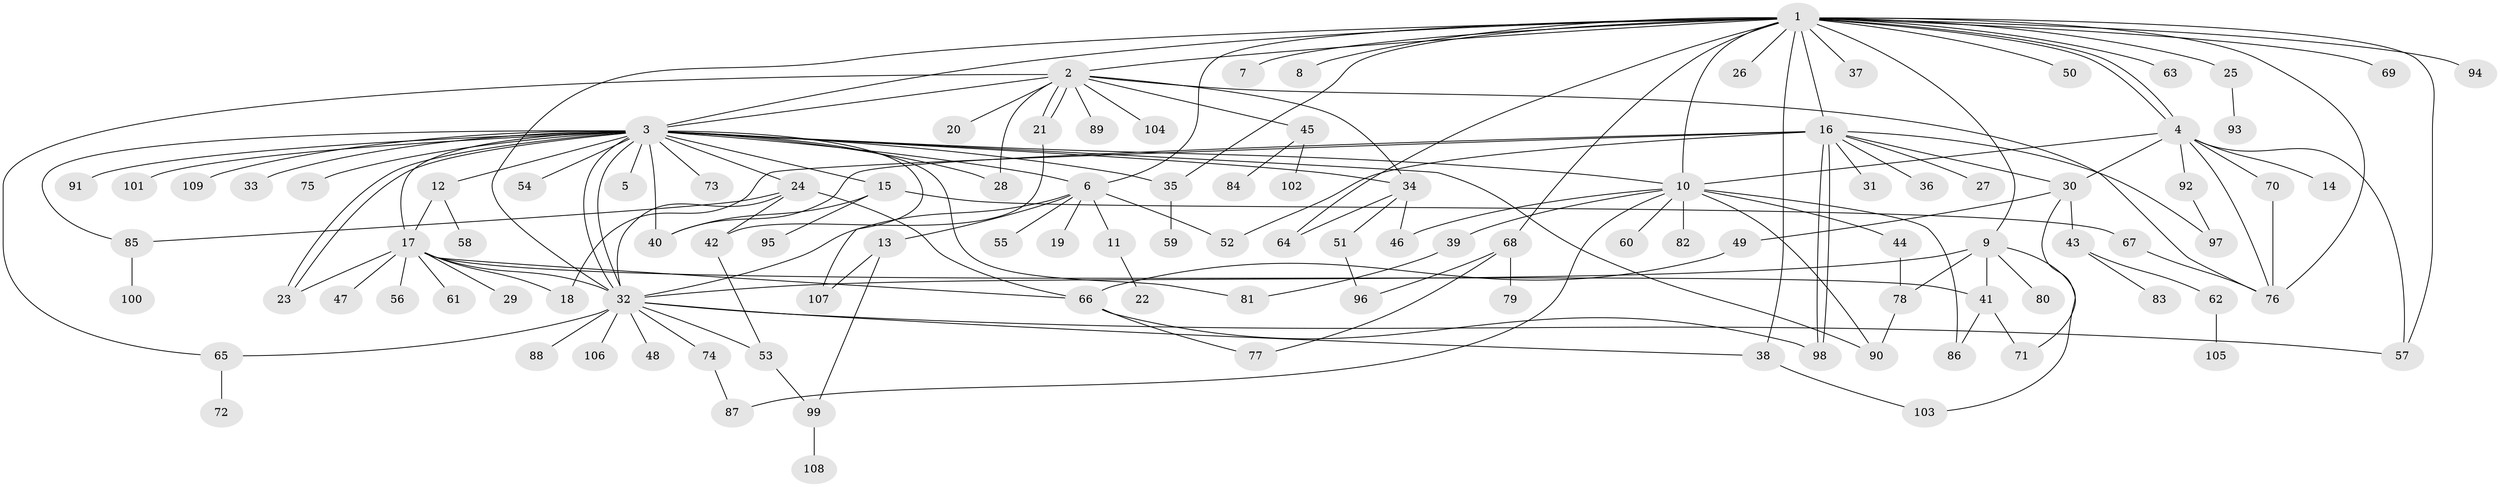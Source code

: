 // coarse degree distribution, {23: 0.011904761904761904, 11: 0.023809523809523808, 25: 0.011904761904761904, 10: 0.023809523809523808, 1: 0.47619047619047616, 8: 0.023809523809523808, 3: 0.047619047619047616, 9: 0.011904761904761904, 2: 0.2857142857142857, 4: 0.047619047619047616, 15: 0.011904761904761904, 5: 0.023809523809523808}
// Generated by graph-tools (version 1.1) at 2025/51/02/27/25 19:51:57]
// undirected, 109 vertices, 162 edges
graph export_dot {
graph [start="1"]
  node [color=gray90,style=filled];
  1;
  2;
  3;
  4;
  5;
  6;
  7;
  8;
  9;
  10;
  11;
  12;
  13;
  14;
  15;
  16;
  17;
  18;
  19;
  20;
  21;
  22;
  23;
  24;
  25;
  26;
  27;
  28;
  29;
  30;
  31;
  32;
  33;
  34;
  35;
  36;
  37;
  38;
  39;
  40;
  41;
  42;
  43;
  44;
  45;
  46;
  47;
  48;
  49;
  50;
  51;
  52;
  53;
  54;
  55;
  56;
  57;
  58;
  59;
  60;
  61;
  62;
  63;
  64;
  65;
  66;
  67;
  68;
  69;
  70;
  71;
  72;
  73;
  74;
  75;
  76;
  77;
  78;
  79;
  80;
  81;
  82;
  83;
  84;
  85;
  86;
  87;
  88;
  89;
  90;
  91;
  92;
  93;
  94;
  95;
  96;
  97;
  98;
  99;
  100;
  101;
  102;
  103;
  104;
  105;
  106;
  107;
  108;
  109;
  1 -- 2;
  1 -- 3;
  1 -- 4;
  1 -- 4;
  1 -- 6;
  1 -- 7;
  1 -- 8;
  1 -- 9;
  1 -- 10;
  1 -- 16;
  1 -- 25;
  1 -- 26;
  1 -- 32;
  1 -- 35;
  1 -- 37;
  1 -- 38;
  1 -- 50;
  1 -- 57;
  1 -- 63;
  1 -- 64;
  1 -- 68;
  1 -- 69;
  1 -- 76;
  1 -- 94;
  2 -- 3;
  2 -- 20;
  2 -- 21;
  2 -- 21;
  2 -- 28;
  2 -- 34;
  2 -- 45;
  2 -- 65;
  2 -- 76;
  2 -- 89;
  2 -- 104;
  3 -- 5;
  3 -- 6;
  3 -- 10;
  3 -- 12;
  3 -- 15;
  3 -- 17;
  3 -- 23;
  3 -- 23;
  3 -- 24;
  3 -- 28;
  3 -- 32;
  3 -- 32;
  3 -- 33;
  3 -- 34;
  3 -- 35;
  3 -- 40;
  3 -- 54;
  3 -- 73;
  3 -- 75;
  3 -- 81;
  3 -- 85;
  3 -- 90;
  3 -- 91;
  3 -- 101;
  3 -- 107;
  3 -- 109;
  4 -- 10;
  4 -- 14;
  4 -- 30;
  4 -- 57;
  4 -- 70;
  4 -- 76;
  4 -- 92;
  6 -- 11;
  6 -- 13;
  6 -- 19;
  6 -- 32;
  6 -- 52;
  6 -- 55;
  9 -- 32;
  9 -- 41;
  9 -- 78;
  9 -- 80;
  9 -- 103;
  10 -- 39;
  10 -- 44;
  10 -- 46;
  10 -- 60;
  10 -- 82;
  10 -- 86;
  10 -- 87;
  10 -- 90;
  11 -- 22;
  12 -- 17;
  12 -- 58;
  13 -- 99;
  13 -- 107;
  15 -- 40;
  15 -- 67;
  15 -- 95;
  16 -- 18;
  16 -- 27;
  16 -- 30;
  16 -- 31;
  16 -- 36;
  16 -- 40;
  16 -- 52;
  16 -- 97;
  16 -- 98;
  16 -- 98;
  17 -- 18;
  17 -- 23;
  17 -- 29;
  17 -- 32;
  17 -- 41;
  17 -- 47;
  17 -- 56;
  17 -- 61;
  17 -- 66;
  21 -- 42;
  24 -- 32;
  24 -- 42;
  24 -- 66;
  24 -- 85;
  25 -- 93;
  30 -- 43;
  30 -- 49;
  30 -- 71;
  32 -- 38;
  32 -- 48;
  32 -- 53;
  32 -- 57;
  32 -- 65;
  32 -- 74;
  32 -- 88;
  32 -- 106;
  34 -- 46;
  34 -- 51;
  34 -- 64;
  35 -- 59;
  38 -- 103;
  39 -- 81;
  41 -- 71;
  41 -- 86;
  42 -- 53;
  43 -- 62;
  43 -- 83;
  44 -- 78;
  45 -- 84;
  45 -- 102;
  49 -- 66;
  51 -- 96;
  53 -- 99;
  62 -- 105;
  65 -- 72;
  66 -- 77;
  66 -- 98;
  67 -- 76;
  68 -- 77;
  68 -- 79;
  68 -- 96;
  70 -- 76;
  74 -- 87;
  78 -- 90;
  85 -- 100;
  92 -- 97;
  99 -- 108;
}
